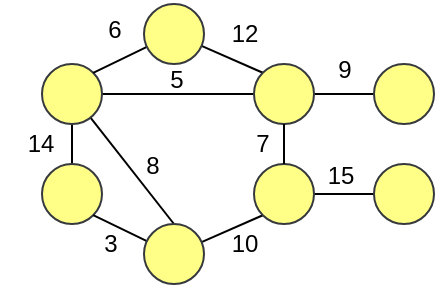 <mxfile version="24.5.1" type="device">
  <diagram name="Trang-1" id="b4oUlgtAhlrX_H9FUYgD">
    <mxGraphModel dx="271" dy="112" grid="1" gridSize="10" guides="1" tooltips="1" connect="1" arrows="1" fold="1" page="1" pageScale="1" pageWidth="827" pageHeight="1169" math="0" shadow="0">
      <root>
        <mxCell id="0" />
        <mxCell id="1" parent="0" />
        <mxCell id="EfGRZh3mrynFkJjudllw-10" value="" style="rounded=0;orthogonalLoop=1;jettySize=auto;html=1;entryX=0;entryY=0.5;entryDx=0;entryDy=0;endArrow=none;endFill=0;" edge="1" parent="1" source="EfGRZh3mrynFkJjudllw-1" target="EfGRZh3mrynFkJjudllw-5">
          <mxGeometry relative="1" as="geometry" />
        </mxCell>
        <mxCell id="EfGRZh3mrynFkJjudllw-15" value="" style="rounded=0;orthogonalLoop=1;jettySize=auto;html=1;entryX=0;entryY=0.5;entryDx=0;entryDy=0;endArrow=none;endFill=0;" edge="1" parent="1" source="EfGRZh3mrynFkJjudllw-1" target="EfGRZh3mrynFkJjudllw-4">
          <mxGeometry relative="1" as="geometry" />
        </mxCell>
        <mxCell id="EfGRZh3mrynFkJjudllw-16" style="rounded=0;orthogonalLoop=1;jettySize=auto;html=1;entryX=0;entryY=0.5;entryDx=0;entryDy=0;endArrow=none;endFill=0;" edge="1" parent="1" source="EfGRZh3mrynFkJjudllw-1" target="EfGRZh3mrynFkJjudllw-6">
          <mxGeometry relative="1" as="geometry" />
        </mxCell>
        <mxCell id="EfGRZh3mrynFkJjudllw-1" value="" style="ellipse;whiteSpace=wrap;html=1;aspect=fixed;fillColor=#ffff88;strokeColor=#36393d;" vertex="1" parent="1">
          <mxGeometry x="384" y="280" width="30" height="30" as="geometry" />
        </mxCell>
        <mxCell id="EfGRZh3mrynFkJjudllw-9" style="rounded=0;orthogonalLoop=1;jettySize=auto;html=1;entryX=1;entryY=0;entryDx=0;entryDy=0;endArrow=none;endFill=0;" edge="1" parent="1" source="EfGRZh3mrynFkJjudllw-3" target="EfGRZh3mrynFkJjudllw-1">
          <mxGeometry relative="1" as="geometry" />
        </mxCell>
        <mxCell id="EfGRZh3mrynFkJjudllw-14" style="rounded=0;orthogonalLoop=1;jettySize=auto;html=1;entryX=0;entryY=0;entryDx=0;entryDy=0;endArrow=none;endFill=0;" edge="1" parent="1" source="EfGRZh3mrynFkJjudllw-3" target="EfGRZh3mrynFkJjudllw-4">
          <mxGeometry relative="1" as="geometry" />
        </mxCell>
        <mxCell id="EfGRZh3mrynFkJjudllw-3" value="" style="ellipse;whiteSpace=wrap;html=1;aspect=fixed;fillColor=#ffff88;strokeColor=#36393d;" vertex="1" parent="1">
          <mxGeometry x="435" y="250" width="30" height="30" as="geometry" />
        </mxCell>
        <mxCell id="EfGRZh3mrynFkJjudllw-20" style="rounded=0;orthogonalLoop=1;jettySize=auto;html=1;entryX=0;entryY=0.5;entryDx=0;entryDy=0;endArrow=none;endFill=0;" edge="1" parent="1" source="EfGRZh3mrynFkJjudllw-4" target="EfGRZh3mrynFkJjudllw-17">
          <mxGeometry relative="1" as="geometry" />
        </mxCell>
        <mxCell id="EfGRZh3mrynFkJjudllw-4" value="" style="ellipse;whiteSpace=wrap;html=1;aspect=fixed;fillColor=#ffff88;strokeColor=#36393d;" vertex="1" parent="1">
          <mxGeometry x="490" y="280" width="30" height="30" as="geometry" />
        </mxCell>
        <mxCell id="EfGRZh3mrynFkJjudllw-5" value="" style="ellipse;whiteSpace=wrap;html=1;aspect=fixed;direction=south;flipH=1;flipV=1;fillColor=#ffff88;strokeColor=#36393d;" vertex="1" parent="1">
          <mxGeometry x="384" y="330" width="30" height="30" as="geometry" />
        </mxCell>
        <mxCell id="EfGRZh3mrynFkJjudllw-11" style="rounded=0;orthogonalLoop=1;jettySize=auto;html=1;entryX=1;entryY=0;entryDx=0;entryDy=0;endArrow=none;endFill=0;" edge="1" parent="1" source="EfGRZh3mrynFkJjudllw-6" target="EfGRZh3mrynFkJjudllw-5">
          <mxGeometry relative="1" as="geometry" />
        </mxCell>
        <mxCell id="EfGRZh3mrynFkJjudllw-12" style="rounded=0;orthogonalLoop=1;jettySize=auto;html=1;entryX=1;entryY=1;entryDx=0;entryDy=0;endArrow=none;endFill=0;" edge="1" parent="1" source="EfGRZh3mrynFkJjudllw-6" target="EfGRZh3mrynFkJjudllw-7">
          <mxGeometry relative="1" as="geometry" />
        </mxCell>
        <mxCell id="EfGRZh3mrynFkJjudllw-6" value="" style="ellipse;whiteSpace=wrap;html=1;aspect=fixed;direction=south;flipH=1;flipV=1;fillColor=#ffff88;strokeColor=#36393d;" vertex="1" parent="1">
          <mxGeometry x="435" y="360" width="30" height="30" as="geometry" />
        </mxCell>
        <mxCell id="EfGRZh3mrynFkJjudllw-21" style="rounded=0;orthogonalLoop=1;jettySize=auto;html=1;entryX=0.5;entryY=1;entryDx=0;entryDy=0;endArrow=none;endFill=0;" edge="1" parent="1" source="EfGRZh3mrynFkJjudllw-7" target="EfGRZh3mrynFkJjudllw-18">
          <mxGeometry relative="1" as="geometry" />
        </mxCell>
        <mxCell id="EfGRZh3mrynFkJjudllw-7" value="" style="ellipse;whiteSpace=wrap;html=1;aspect=fixed;direction=south;flipH=1;flipV=1;fillColor=#ffff88;strokeColor=#36393d;" vertex="1" parent="1">
          <mxGeometry x="490" y="330" width="30" height="30" as="geometry" />
        </mxCell>
        <mxCell id="EfGRZh3mrynFkJjudllw-13" value="" style="rounded=0;orthogonalLoop=1;jettySize=auto;html=1;entryX=0;entryY=0.5;entryDx=0;entryDy=0;endArrow=none;endFill=0;exitX=0.5;exitY=1;exitDx=0;exitDy=0;" edge="1" parent="1" source="EfGRZh3mrynFkJjudllw-4" target="EfGRZh3mrynFkJjudllw-7">
          <mxGeometry relative="1" as="geometry">
            <mxPoint x="504.79" y="310" as="sourcePoint" />
            <mxPoint x="504.79" y="330" as="targetPoint" />
          </mxGeometry>
        </mxCell>
        <mxCell id="EfGRZh3mrynFkJjudllw-17" value="" style="ellipse;whiteSpace=wrap;html=1;aspect=fixed;fillColor=#ffff88;strokeColor=#36393d;" vertex="1" parent="1">
          <mxGeometry x="550" y="280" width="30" height="30" as="geometry" />
        </mxCell>
        <mxCell id="EfGRZh3mrynFkJjudllw-18" value="" style="ellipse;whiteSpace=wrap;html=1;aspect=fixed;direction=south;flipH=1;flipV=1;fillColor=#ffff88;strokeColor=#36393d;" vertex="1" parent="1">
          <mxGeometry x="550" y="330" width="30" height="30" as="geometry" />
        </mxCell>
        <mxCell id="EfGRZh3mrynFkJjudllw-22" value="6" style="text;html=1;align=center;verticalAlign=middle;resizable=0;points=[];autosize=1;strokeColor=none;fillColor=none;" vertex="1" parent="1">
          <mxGeometry x="405" y="248" width="30" height="30" as="geometry" />
        </mxCell>
        <mxCell id="EfGRZh3mrynFkJjudllw-23" value="12" style="text;html=1;align=center;verticalAlign=middle;resizable=0;points=[];autosize=1;strokeColor=none;fillColor=none;" vertex="1" parent="1">
          <mxGeometry x="465" y="250" width="40" height="30" as="geometry" />
        </mxCell>
        <mxCell id="EfGRZh3mrynFkJjudllw-24" value="9" style="text;html=1;align=center;verticalAlign=middle;resizable=0;points=[];autosize=1;strokeColor=none;fillColor=none;" vertex="1" parent="1">
          <mxGeometry x="520" y="268" width="30" height="30" as="geometry" />
        </mxCell>
        <mxCell id="EfGRZh3mrynFkJjudllw-25" value="5" style="text;html=1;align=center;verticalAlign=middle;resizable=0;points=[];autosize=1;strokeColor=none;fillColor=none;" vertex="1" parent="1">
          <mxGeometry x="436" y="273" width="30" height="30" as="geometry" />
        </mxCell>
        <mxCell id="EfGRZh3mrynFkJjudllw-26" value="8" style="text;html=1;align=center;verticalAlign=middle;resizable=0;points=[];autosize=1;strokeColor=none;fillColor=none;" vertex="1" parent="1">
          <mxGeometry x="424" y="316" width="30" height="30" as="geometry" />
        </mxCell>
        <mxCell id="EfGRZh3mrynFkJjudllw-27" value="7" style="text;html=1;align=center;verticalAlign=middle;resizable=0;points=[];autosize=1;strokeColor=none;fillColor=none;" vertex="1" parent="1">
          <mxGeometry x="479" y="305" width="30" height="30" as="geometry" />
        </mxCell>
        <mxCell id="EfGRZh3mrynFkJjudllw-28" value="15" style="text;html=1;align=center;verticalAlign=middle;resizable=0;points=[];autosize=1;strokeColor=none;fillColor=none;" vertex="1" parent="1">
          <mxGeometry x="513" y="321" width="40" height="30" as="geometry" />
        </mxCell>
        <mxCell id="EfGRZh3mrynFkJjudllw-29" value="10" style="text;html=1;align=center;verticalAlign=middle;resizable=0;points=[];autosize=1;strokeColor=none;fillColor=none;" vertex="1" parent="1">
          <mxGeometry x="465" y="355" width="40" height="30" as="geometry" />
        </mxCell>
        <mxCell id="EfGRZh3mrynFkJjudllw-30" value="3" style="text;html=1;align=center;verticalAlign=middle;resizable=0;points=[];autosize=1;strokeColor=none;fillColor=none;" vertex="1" parent="1">
          <mxGeometry x="403" y="355" width="30" height="30" as="geometry" />
        </mxCell>
        <mxCell id="EfGRZh3mrynFkJjudllw-31" value="14" style="text;html=1;align=center;verticalAlign=middle;resizable=0;points=[];autosize=1;strokeColor=none;fillColor=none;" vertex="1" parent="1">
          <mxGeometry x="363" y="305" width="40" height="30" as="geometry" />
        </mxCell>
      </root>
    </mxGraphModel>
  </diagram>
</mxfile>
